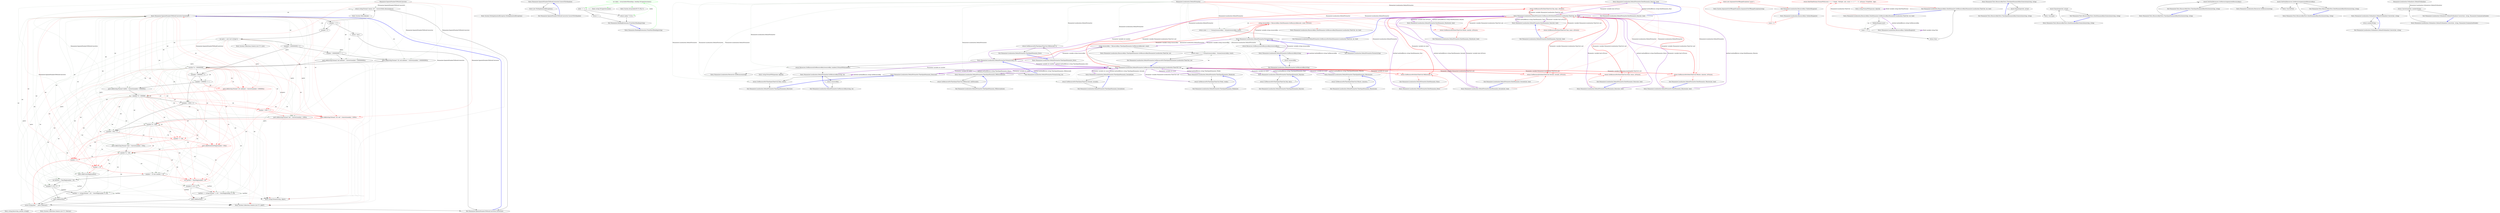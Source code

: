 digraph  {
n50 [label="Humanizer.SpanishNumberToWordsConverter", span=""];
n0 [label="Entry Humanizer.SpanishNumberToWordsConverter.Convert(int)", span="12-12", cluster="Humanizer.SpanishNumberToWordsConverter.Convert(int)"];
n1 [label="number == 0", span="14-14", cluster="Humanizer.SpanishNumberToWordsConverter.Convert(int)"];
n3 [label="number < 0", span="17-17", cluster="Humanizer.SpanishNumberToWordsConverter.Convert(int)"];
n4 [label="return string.Format(''menos {0}'', Convert(Math.Abs(number)));", span="18-18", cluster="Humanizer.SpanishNumberToWordsConverter.Convert(int)"];
n6 [label="(number / 1000000000) > 0", span="22-22", cluster="Humanizer.SpanishNumberToWordsConverter.Convert(int)"];
n7 [label="number / 1000000000 == 1", span="24-24", cluster="Humanizer.SpanishNumberToWordsConverter.Convert(int)"];
n8 [label="parts.Add(string.Format(''mil millones'', Convert(number / 1000000000)))", span="25-25", cluster="Humanizer.SpanishNumberToWordsConverter.Convert(int)"];
n9 [label="parts.Add(string.Format(''{0} mil millones'', Convert(number / 1000000000)))", span="27-27", cluster="Humanizer.SpanishNumberToWordsConverter.Convert(int)"];
n10 [label="number %= 1000000000", span="28-28", cluster="Humanizer.SpanishNumberToWordsConverter.Convert(int)"];
n11 [label="(number / 1000000) > 0", span="31-31", cluster="Humanizer.SpanishNumberToWordsConverter.Convert(int)"];
n12 [label="number / 1000000 == 1", span="33-33", cluster="Humanizer.SpanishNumberToWordsConverter.Convert(int)"];
n13 [label="parts.Add(string.Format(''millón'', Convert(number / 1000000)))", span="34-34", cluster="Humanizer.SpanishNumberToWordsConverter.Convert(int)"];
n14 [label="parts.Add(string.Format(''{0} millones'', Convert(number / 1000000)))", span="36-36", cluster="Humanizer.SpanishNumberToWordsConverter.Convert(int)", color=red, community=0];
n15 [label="number %= 1000000", span="37-37", cluster="Humanizer.SpanishNumberToWordsConverter.Convert(int)"];
n16 [label="(number / 1000) > 0", span="40-40", cluster="Humanizer.SpanishNumberToWordsConverter.Convert(int)"];
n17 [label="number / 1000 == 1", span="42-42", cluster="Humanizer.SpanishNumberToWordsConverter.Convert(int)", color=red, community=0];
n18 [label="parts.Add(string.Format(''mil'', Convert(number / 1000)))", span="43-43", cluster="Humanizer.SpanishNumberToWordsConverter.Convert(int)"];
n19 [label="parts.Add(string.Format(''{0} mil'', Convert(number / 1000)))", span="45-45", cluster="Humanizer.SpanishNumberToWordsConverter.Convert(int)", color=red, community=0];
n20 [label="number %= 1000", span="46-46", cluster="Humanizer.SpanishNumberToWordsConverter.Convert(int)"];
n21 [label="(number / 100) > 0", span="49-49", cluster="Humanizer.SpanishNumberToWordsConverter.Convert(int)"];
n22 [label="number == 100", span="51-51", cluster="Humanizer.SpanishNumberToWordsConverter.Convert(int)", color=red, community=0];
n23 [label="parts.Add(string.Format(''cien'', Convert(number / 100)))", span="52-52", cluster="Humanizer.SpanishNumberToWordsConverter.Convert(int)"];
n24 [label="parts.Add(HundredsMap[(number / 100)])", span="54-54", cluster="Humanizer.SpanishNumberToWordsConverter.Convert(int)", color=red, community=0];
n25 [label="number %= 100", span="56-56", cluster="Humanizer.SpanishNumberToWordsConverter.Convert(int)"];
n26 [label="number > 0", span="59-59", cluster="Humanizer.SpanishNumberToWordsConverter.Convert(int)", color=red, community=0];
n27 [label="number < 20", span="61-61", cluster="Humanizer.SpanishNumberToWordsConverter.Convert(int)", color=red, community=0];
n28 [label="parts.Add(UnitsMap[number])", span="62-62", cluster="Humanizer.SpanishNumberToWordsConverter.Convert(int)"];
n29 [label="number > 20 && number < 30", span="63-63", cluster="Humanizer.SpanishNumberToWordsConverter.Convert(int)"];
n30 [label="var lastPart = TensMap[number / 10]", span="64-64", cluster="Humanizer.SpanishNumberToWordsConverter.Convert(int)"];
n31 [label="(number % 10) > 0", span="65-65", cluster="Humanizer.SpanishNumberToWordsConverter.Convert(int)"];
n32 [label="lastPart += string.Format('' {0}'', UnitsMap[number % 10])", span="66-66", cluster="Humanizer.SpanishNumberToWordsConverter.Convert(int)"];
n34 [label="var lastPart = TensMap[number / 10]", span="72-72", cluster="Humanizer.SpanishNumberToWordsConverter.Convert(int)", color=red, community=0];
n35 [label="(number % 10) > 0", span="73-73", cluster="Humanizer.SpanishNumberToWordsConverter.Convert(int)"];
n36 [label="lastPart += string.Format('' y {0}'', UnitsMap[number % 10])", span="74-74", cluster="Humanizer.SpanishNumberToWordsConverter.Convert(int)"];
n2 [label="return ''cero'';", span="15-15", cluster="Humanizer.SpanishNumberToWordsConverter.Convert(int)"];
n5 [label="var parts = new List<string>()", span="20-20", cluster="Humanizer.SpanishNumberToWordsConverter.Convert(int)"];
n42 [label="Entry System.Collections.Generic.List<T>.List()", span="0-0", cluster="System.Collections.Generic.List<T>.List()"];
n33 [label="parts.Add(lastPart)", span="68-68", cluster="Humanizer.SpanishNumberToWordsConverter.Convert(int)"];
n37 [label="parts.Add(lastPart)", span="76-76", cluster="Humanizer.SpanishNumberToWordsConverter.Convert(int)"];
n38 [label="return string.Join('' '', parts.ToArray());", span="80-80", cluster="Humanizer.SpanishNumberToWordsConverter.Convert(int)"];
n41 [label="Entry string.Format(string, object)", span="0-0", cluster="string.Format(string, object)"];
n43 [label="Entry System.Collections.Generic.List<T>.Add(T)", span="0-0", cluster="System.Collections.Generic.List<T>.Add(T)"];
n39 [label="Exit Humanizer.SpanishNumberToWordsConverter.Convert(int)", span="12-12", cluster="Humanizer.SpanishNumberToWordsConverter.Convert(int)"];
n40 [label="Entry System.Math.Abs(int)", span="0-0", cluster="System.Math.Abs(int)"];
n44 [label="Entry System.Collections.Generic.List<T>.ToArray()", span="0-0", cluster="System.Collections.Generic.List<T>.ToArray()"];
n45 [label="Entry string.Join(string, params string[])", span="0-0", cluster="string.Join(string, params string[])"];
n46 [label="Entry Humanizer.SpanishNumberToWordsConverter.ConvertToOrdinal(int)", span="83-83", cluster="Humanizer.SpanishNumberToWordsConverter.ConvertToOrdinal(int)"];
n47 [label="throw new NotImplementedException();", span="85-85", cluster="Humanizer.SpanishNumberToWordsConverter.ConvertToOrdinal(int)"];
n48 [label="Exit Humanizer.SpanishNumberToWordsConverter.ConvertToOrdinal(int)", span="83-83", cluster="Humanizer.SpanishNumberToWordsConverter.ConvertToOrdinal(int)"];
n49 [label="Entry System.NotImplementedException.NotImplementedException()", span="0-0", cluster="System.NotImplementedException.NotImplementedException()"];
d14 [label="var index = Array.IndexOf(headings, heading.ToUpperInvariant())", span="52-52", cluster="Humanizer.HeadingExtensions.FromShortHeading(string)", color=green, community=0];
d13 [label="Entry Humanizer.HeadingExtensions.FromShortHeading(string)", span="51-51", cluster="Humanizer.HeadingExtensions.FromShortHeading(string)"];
d15 [label="index == -1", span="54-54", cluster="Humanizer.HeadingExtensions.FromShortHeading(string)"];
d19 [label="Entry string.ToUpperInvariant()", span="0-0", cluster="string.ToUpperInvariant()"];
d20 [label="Entry System.Array.IndexOf<T>(T[], T)", span="0-0", cluster="System.Array.IndexOf<T>(T[], T)"];
d17 [label="return (index * 22.5);", span="56-56", cluster="Humanizer.HeadingExtensions.FromShortHeading(string)"];
d18 [label="Exit Humanizer.HeadingExtensions.FromShortHeading(string)", span="51-51", cluster="Humanizer.HeadingExtensions.FromShortHeading(string)"];
d16 [label="return -1;", span="54-54", cluster="Humanizer.HeadingExtensions.FromShortHeading(string)"];
m1_13 [label="Entry Humanizer.Localisation.DefaultFormatter.DateHumanize_Days(int, bool)", span="55-55", cluster="Humanizer.Localisation.DefaultFormatter.DateHumanize_Days(int, bool)", file="DefaultFormatter.cs"];
m1_14 [label="return GetResourceForDate(TimeUnit.Day, days, isFuture);", span="57-57", cluster="Humanizer.Localisation.DefaultFormatter.DateHumanize_Days(int, bool)", color=red, community=0, file="DefaultFormatter.cs"];
m1_15 [label="Exit Humanizer.Localisation.DefaultFormatter.DateHumanize_Days(int, bool)", span="55-55", cluster="Humanizer.Localisation.DefaultFormatter.DateHumanize_Days(int, bool)", file="DefaultFormatter.cs"];
m1_48 [label="Entry Humanizer.Localisation.DefaultFormatter.Format(string)", span="163-163", cluster="Humanizer.Localisation.DefaultFormatter.Format(string)", file="DefaultFormatter.cs"];
m1_54 [label="return Resources.GetResource(GetResourceKey(resourceKey));", span="165-165", cluster="Humanizer.Localisation.DefaultFormatter.Format(string)", file="DefaultFormatter.cs"];
m1_55 [label="Exit Humanizer.Localisation.DefaultFormatter.Format(string)", span="163-163", cluster="Humanizer.Localisation.DefaultFormatter.Format(string)", file="DefaultFormatter.cs"];
m1_3 [label="Entry Humanizer.Localisation.DefaultFormatter.GetResourceForDate(Humanizer.Localisation.TimeUnit, int, bool)", span="151-151", cluster="Humanizer.Localisation.DefaultFormatter.GetResourceForDate(Humanizer.Localisation.TimeUnit, int, bool)", file="DefaultFormatter.cs"];
m1_44 [label="string resourceKey = ResourceKeys.DateHumanize.GetResourceKey(unit, count, isFuture)", span="153-153", cluster="Humanizer.Localisation.DefaultFormatter.GetResourceForDate(Humanizer.Localisation.TimeUnit, int, bool)", color=red, community=0, file="DefaultFormatter.cs"];
m1_45 [label="return count == 1 ? Format(resourceKey) : Format(resourceKey, count);", span="154-154", cluster="Humanizer.Localisation.DefaultFormatter.GetResourceForDate(Humanizer.Localisation.TimeUnit, int, bool)", file="DefaultFormatter.cs"];
m1_46 [label="Exit Humanizer.Localisation.DefaultFormatter.GetResourceForDate(Humanizer.Localisation.TimeUnit, int, bool)", span="151-151", cluster="Humanizer.Localisation.DefaultFormatter.GetResourceForDate(Humanizer.Localisation.TimeUnit, int, bool)", file="DefaultFormatter.cs"];
m1_19 [label="Entry Humanizer.Localisation.DefaultFormatter.DateHumanize_Years(int, bool)", span="77-77", cluster="Humanizer.Localisation.DefaultFormatter.DateHumanize_Years(int, bool)", file="DefaultFormatter.cs"];
m1_20 [label="return GetResourceForDate(TimeUnit.Year, years, isFuture);", span="79-79", cluster="Humanizer.Localisation.DefaultFormatter.DateHumanize_Years(int, bool)", color=red, community=0, file="DefaultFormatter.cs"];
m1_21 [label="Exit Humanizer.Localisation.DefaultFormatter.DateHumanize_Years(int, bool)", span="77-77", cluster="Humanizer.Localisation.DefaultFormatter.DateHumanize_Years(int, bool)", file="DefaultFormatter.cs"];
m1_60 [label="Entry Humanizer.Localisation.DefaultFormatter.GetResourceKey(string, int)", span="173-173", cluster="Humanizer.Localisation.DefaultFormatter.GetResourceKey(string, int)", file="DefaultFormatter.cs"];
m1_62 [label="return resourceKey;", span="175-175", cluster="Humanizer.Localisation.DefaultFormatter.GetResourceKey(string, int)", file="DefaultFormatter.cs"];
m1_63 [label="Exit Humanizer.Localisation.DefaultFormatter.GetResourceKey(string, int)", span="173-173", cluster="Humanizer.Localisation.DefaultFormatter.GetResourceKey(string, int)", file="DefaultFormatter.cs"];
m1_10 [label="Entry Humanizer.Localisation.DefaultFormatter.DateHumanize_Hours(int, bool)", span="44-44", cluster="Humanizer.Localisation.DefaultFormatter.DateHumanize_Hours(int, bool)", file="DefaultFormatter.cs"];
m1_11 [label="return GetResourceForDate(TimeUnit.Hour, hours, isFuture);", span="46-46", cluster="Humanizer.Localisation.DefaultFormatter.DateHumanize_Hours(int, bool)", color=red, community=0, file="DefaultFormatter.cs"];
m1_12 [label="Exit Humanizer.Localisation.DefaultFormatter.DateHumanize_Hours(int, bool)", span="44-44", cluster="Humanizer.Localisation.DefaultFormatter.DateHumanize_Hours(int, bool)", file="DefaultFormatter.cs"];
m1_35 [label="Entry Humanizer.Localisation.DefaultFormatter.TimeSpanHumanize_Hours(int)", span="126-126", cluster="Humanizer.Localisation.DefaultFormatter.TimeSpanHumanize_Hours(int)", file="DefaultFormatter.cs"];
m1_36 [label="return GetResourceForTimeSpan(TimeUnit.Hour, hours);", span="128-128", cluster="Humanizer.Localisation.DefaultFormatter.TimeSpanHumanize_Hours(int)", file="DefaultFormatter.cs"];
m1_37 [label="Exit Humanizer.Localisation.DefaultFormatter.TimeSpanHumanize_Hours(int)", span="126-126", cluster="Humanizer.Localisation.DefaultFormatter.TimeSpanHumanize_Hours(int)", file="DefaultFormatter.cs"];
m1_7 [label="Entry Humanizer.Localisation.DefaultFormatter.DateHumanize_Minutes(int, bool)", span="33-33", cluster="Humanizer.Localisation.DefaultFormatter.DateHumanize_Minutes(int, bool)", file="DefaultFormatter.cs"];
m1_8 [label="return GetResourceForDate(TimeUnit.Minute, minutes, isFuture);", span="35-35", cluster="Humanizer.Localisation.DefaultFormatter.DateHumanize_Minutes(int, bool)", color=red, community=0, file="DefaultFormatter.cs"];
m1_9 [label="Exit Humanizer.Localisation.DefaultFormatter.DateHumanize_Minutes(int, bool)", span="33-33", cluster="Humanizer.Localisation.DefaultFormatter.DateHumanize_Minutes(int, bool)", file="DefaultFormatter.cs"];
m1_47 [label="Entry Humanizer.Localisation.ResourceKeys.DateHumanize.GetResourceKey(Humanizer.Localisation.TimeUnit, int, bool)", span="27-27", cluster="Humanizer.Localisation.ResourceKeys.DateHumanize.GetResourceKey(Humanizer.Localisation.TimeUnit, int, bool)", file="DefaultFormatter.cs"];
m1_0 [label="Entry Humanizer.Localisation.DefaultFormatter.DateHumanize_Now()", span="11-11", cluster="Humanizer.Localisation.DefaultFormatter.DateHumanize_Now()", file="DefaultFormatter.cs"];
m1_1 [label="return GetResourceForDate(TimeUnit.Millisecond, 0);", span="13-13", cluster="Humanizer.Localisation.DefaultFormatter.DateHumanize_Now()", color=red, community=0, file="DefaultFormatter.cs"];
m1_2 [label="Exit Humanizer.Localisation.DefaultFormatter.DateHumanize_Now()", span="11-11", cluster="Humanizer.Localisation.DefaultFormatter.DateHumanize_Now()", file="DefaultFormatter.cs"];
m1_16 [label="Entry Humanizer.Localisation.DefaultFormatter.DateHumanize_Months(int, bool)", span="66-66", cluster="Humanizer.Localisation.DefaultFormatter.DateHumanize_Months(int, bool)", file="DefaultFormatter.cs"];
m1_17 [label="return GetResourceForDate(TimeUnit.Month, months, isFuture);", span="68-68", cluster="Humanizer.Localisation.DefaultFormatter.DateHumanize_Months(int, bool)", color=red, community=0, file="DefaultFormatter.cs"];
m1_18 [label="Exit Humanizer.Localisation.DefaultFormatter.DateHumanize_Months(int, bool)", span="66-66", cluster="Humanizer.Localisation.DefaultFormatter.DateHumanize_Months(int, bool)", file="DefaultFormatter.cs"];
m1_38 [label="Entry Humanizer.Localisation.DefaultFormatter.TimeSpanHumanize_Days(int)", span="136-136", cluster="Humanizer.Localisation.DefaultFormatter.TimeSpanHumanize_Days(int)", file="DefaultFormatter.cs"];
m1_39 [label="return GetResourceForTimeSpan(TimeUnit.Day, days);", span="138-138", cluster="Humanizer.Localisation.DefaultFormatter.TimeSpanHumanize_Days(int)", file="DefaultFormatter.cs"];
m1_40 [label="Exit Humanizer.Localisation.DefaultFormatter.TimeSpanHumanize_Days(int)", span="136-136", cluster="Humanizer.Localisation.DefaultFormatter.TimeSpanHumanize_Days(int)", file="DefaultFormatter.cs"];
m1_41 [label="Entry Humanizer.Localisation.DefaultFormatter.TimeSpanHumanize_Weeks(int)", span="146-146", cluster="Humanizer.Localisation.DefaultFormatter.TimeSpanHumanize_Weeks(int)", file="DefaultFormatter.cs"];
m1_42 [label="return GetResourceForTimeSpan(TimeUnit.Week, weeks);", span="148-148", cluster="Humanizer.Localisation.DefaultFormatter.TimeSpanHumanize_Weeks(int)", file="DefaultFormatter.cs"];
m1_43 [label="Exit Humanizer.Localisation.DefaultFormatter.TimeSpanHumanize_Weeks(int)", span="146-146", cluster="Humanizer.Localisation.DefaultFormatter.TimeSpanHumanize_Weeks(int)", file="DefaultFormatter.cs"];
m1_61 [label="Entry string.FormatWith(params object[])", span="15-15", cluster="string.FormatWith(params object[])", file="DefaultFormatter.cs"];
m1_26 [label="Entry Humanizer.Localisation.DefaultFormatter.TimeSpanHumanize_Milliseconds(int)", span="96-96", cluster="Humanizer.Localisation.DefaultFormatter.TimeSpanHumanize_Milliseconds(int)", file="DefaultFormatter.cs"];
m1_27 [label="return GetResourceForTimeSpan(TimeUnit.Millisecond, milliSeconds);", span="98-98", cluster="Humanizer.Localisation.DefaultFormatter.TimeSpanHumanize_Milliseconds(int)", file="DefaultFormatter.cs"];
m1_28 [label="Exit Humanizer.Localisation.DefaultFormatter.TimeSpanHumanize_Milliseconds(int)", span="96-96", cluster="Humanizer.Localisation.DefaultFormatter.TimeSpanHumanize_Milliseconds(int)", file="DefaultFormatter.cs"];
m1_22 [label="Entry Humanizer.Localisation.DefaultFormatter.TimeSpanHumanize_Zero()", span="86-86", cluster="Humanizer.Localisation.DefaultFormatter.TimeSpanHumanize_Zero()", file="DefaultFormatter.cs"];
m1_23 [label="return GetResourceForTimeSpan(TimeUnit.Millisecond, 0);", span="88-88", cluster="Humanizer.Localisation.DefaultFormatter.TimeSpanHumanize_Zero()", file="DefaultFormatter.cs"];
m1_24 [label="Exit Humanizer.Localisation.DefaultFormatter.TimeSpanHumanize_Zero()", span="86-86", cluster="Humanizer.Localisation.DefaultFormatter.TimeSpanHumanize_Zero()", file="DefaultFormatter.cs"];
m1_56 [label="Entry Humanizer.Localisation.DefaultFormatter.GetResourceKey(string)", span="178-178", cluster="Humanizer.Localisation.DefaultFormatter.GetResourceKey(string)", file="DefaultFormatter.cs"];
m1_64 [label="return resourceKey;", span="180-180", cluster="Humanizer.Localisation.DefaultFormatter.GetResourceKey(string)", file="DefaultFormatter.cs"];
m1_65 [label="Exit Humanizer.Localisation.DefaultFormatter.GetResourceKey(string)", span="178-178", cluster="Humanizer.Localisation.DefaultFormatter.GetResourceKey(string)", file="DefaultFormatter.cs"];
m1_29 [label="Entry Humanizer.Localisation.DefaultFormatter.TimeSpanHumanize_Seconds(int)", span="106-106", cluster="Humanizer.Localisation.DefaultFormatter.TimeSpanHumanize_Seconds(int)", file="DefaultFormatter.cs"];
m1_30 [label="return GetResourceForTimeSpan(TimeUnit.Second, seconds);", span="108-108", cluster="Humanizer.Localisation.DefaultFormatter.TimeSpanHumanize_Seconds(int)", file="DefaultFormatter.cs"];
m1_31 [label="Exit Humanizer.Localisation.DefaultFormatter.TimeSpanHumanize_Seconds(int)", span="106-106", cluster="Humanizer.Localisation.DefaultFormatter.TimeSpanHumanize_Seconds(int)", file="DefaultFormatter.cs"];
m1_4 [label="Entry Humanizer.Localisation.DefaultFormatter.DateHumanize_Seconds(int, bool)", span="22-22", cluster="Humanizer.Localisation.DefaultFormatter.DateHumanize_Seconds(int, bool)", file="DefaultFormatter.cs"];
m1_5 [label="return GetResourceForDate(TimeUnit.Second, seconds, isFuture);", span="24-24", cluster="Humanizer.Localisation.DefaultFormatter.DateHumanize_Seconds(int, bool)", color=red, community=0, file="DefaultFormatter.cs"];
m1_6 [label="Exit Humanizer.Localisation.DefaultFormatter.DateHumanize_Seconds(int, bool)", span="22-22", cluster="Humanizer.Localisation.DefaultFormatter.DateHumanize_Seconds(int, bool)", file="DefaultFormatter.cs"];
m1_49 [label="Entry Humanizer.Localisation.DefaultFormatter.Format(string, int)", span="168-168", cluster="Humanizer.Localisation.DefaultFormatter.Format(string, int)", file="DefaultFormatter.cs"];
m1_58 [label="return Resources.GetResource(GetResourceKey(resourceKey, number)).FormatWith(number);", span="170-170", cluster="Humanizer.Localisation.DefaultFormatter.Format(string, int)", file="DefaultFormatter.cs"];
m1_59 [label="Exit Humanizer.Localisation.DefaultFormatter.Format(string, int)", span="168-168", cluster="Humanizer.Localisation.DefaultFormatter.Format(string, int)", file="DefaultFormatter.cs"];
m1_57 [label="Entry Humanizer.Localisation.Resources.GetResource(string)", span="16-16", cluster="Humanizer.Localisation.Resources.GetResource(string)", file="DefaultFormatter.cs"];
m1_25 [label="Entry Humanizer.Localisation.DefaultFormatter.GetResourceForTimeSpan(Humanizer.Localisation.TimeUnit, int)", span="157-157", cluster="Humanizer.Localisation.DefaultFormatter.GetResourceForTimeSpan(Humanizer.Localisation.TimeUnit, int)", file="DefaultFormatter.cs"];
m1_50 [label="string resourceKey = ResourceKeys.TimeSpanHumanize.GetResourceKey(unit, count)", span="159-159", cluster="Humanizer.Localisation.DefaultFormatter.GetResourceForTimeSpan(Humanizer.Localisation.TimeUnit, int)", file="DefaultFormatter.cs"];
m1_51 [label="return count == 1 ? Format(resourceKey) : Format(resourceKey, count);", span="160-160", cluster="Humanizer.Localisation.DefaultFormatter.GetResourceForTimeSpan(Humanizer.Localisation.TimeUnit, int)", file="DefaultFormatter.cs"];
m1_52 [label="Exit Humanizer.Localisation.DefaultFormatter.GetResourceForTimeSpan(Humanizer.Localisation.TimeUnit, int)", span="157-157", cluster="Humanizer.Localisation.DefaultFormatter.GetResourceForTimeSpan(Humanizer.Localisation.TimeUnit, int)", file="DefaultFormatter.cs"];
m1_53 [label="Entry Humanizer.Localisation.ResourceKeys.TimeSpanHumanize.GetResourceKey(Humanizer.Localisation.TimeUnit, int)", span="19-19", cluster="Humanizer.Localisation.ResourceKeys.TimeSpanHumanize.GetResourceKey(Humanizer.Localisation.TimeUnit, int)", file="DefaultFormatter.cs"];
m1_32 [label="Entry Humanizer.Localisation.DefaultFormatter.TimeSpanHumanize_Minutes(int)", span="116-116", cluster="Humanizer.Localisation.DefaultFormatter.TimeSpanHumanize_Minutes(int)", file="DefaultFormatter.cs"];
m1_33 [label="return GetResourceForTimeSpan(TimeUnit.Minute, minutes);", span="118-118", cluster="Humanizer.Localisation.DefaultFormatter.TimeSpanHumanize_Minutes(int)", file="DefaultFormatter.cs"];
m1_34 [label="Exit Humanizer.Localisation.DefaultFormatter.TimeSpanHumanize_Minutes(int)", span="116-116", cluster="Humanizer.Localisation.DefaultFormatter.TimeSpanHumanize_Minutes(int)", file="DefaultFormatter.cs"];
m1_66 [label="Humanizer.Localisation.DefaultFormatter", span="", file="DefaultFormatter.cs"];
m2_4 [label="Entry System.ArgumentOutOfRangeException.ArgumentOutOfRangeException(string)", span="0-0", cluster="System.ArgumentOutOfRangeException.ArgumentOutOfRangeException(string)", file="IFormatter.cs"];
m2_0 [label="Entry Humanizer.Localisation.ResourceKeys.ValidateRange(int)", span="9-9", cluster="Humanizer.Localisation.ResourceKeys.ValidateRange(int)", file="IFormatter.cs"];
m2_1 [label="count < 0", span="11-11", cluster="Humanizer.Localisation.ResourceKeys.ValidateRange(int)", color=red, community=0, file="IFormatter.cs"];
m2_2 [label="throw new ArgumentOutOfRangeException(''count'');", span="12-12", cluster="Humanizer.Localisation.ResourceKeys.ValidateRange(int)", color=red, community=0, file="IFormatter.cs"];
m2_3 [label="Exit Humanizer.Localisation.ResourceKeys.ValidateRange(int)", span="9-9", cluster="Humanizer.Localisation.ResourceKeys.ValidateRange(int)", file="IFormatter.cs"];
m3_7 [label="Entry string.FormatWith(params object[])", span="15-15", cluster="string.FormatWith(params object[])", file="ResourceKeys.DateHumanize.cs"];
m3_6 [label="Entry Humanizer.Localisation.ResourceKeys.ValidateRange(int)", span="9-9", cluster="Humanizer.Localisation.ResourceKeys.ValidateRange(int)", file="ResourceKeys.DateHumanize.cs"];
m3_0 [label="Entry Humanizer.Localisation.ResourceKeys.DateHumanize.GetResourceKey(Humanizer.Localisation.TimeUnit, int, bool)", span="27-27", cluster="Humanizer.Localisation.ResourceKeys.DateHumanize.GetResourceKey(Humanizer.Localisation.TimeUnit, int, bool)", file="ResourceKeys.DateHumanize.cs"];
m3_1 [label="ValidateRange(count)", span="29-29", cluster="Humanizer.Localisation.ResourceKeys.DateHumanize.GetResourceKey(Humanizer.Localisation.TimeUnit, int, bool)", file="ResourceKeys.DateHumanize.cs"];
m3_2 [label="count == 0", span="31-31", cluster="Humanizer.Localisation.ResourceKeys.DateHumanize.GetResourceKey(Humanizer.Localisation.TimeUnit, int, bool)", file="ResourceKeys.DateHumanize.cs"];
m3_4 [label="return DateTimeFormat.FormatWith(count == 1 ? Single : Multiple, unit, count == 1 ? '''' : ''s'', isFuture ? FromNow : Ago);", span="34-34", cluster="Humanizer.Localisation.ResourceKeys.DateHumanize.GetResourceKey(Humanizer.Localisation.TimeUnit, int, bool)", color=red, community=0, file="ResourceKeys.DateHumanize.cs"];
m3_3 [label="return Now;", span="32-32", cluster="Humanizer.Localisation.ResourceKeys.DateHumanize.GetResourceKey(Humanizer.Localisation.TimeUnit, int, bool)", file="ResourceKeys.DateHumanize.cs"];
m3_5 [label="Exit Humanizer.Localisation.ResourceKeys.DateHumanize.GetResourceKey(Humanizer.Localisation.TimeUnit, int, bool)", span="27-27", cluster="Humanizer.Localisation.ResourceKeys.DateHumanize.GetResourceKey(Humanizer.Localisation.TimeUnit, int, bool)", file="ResourceKeys.DateHumanize.cs"];
m4_4 [label="Entry Humanizer.Tests.ResourceKeyTests.TimeSpanHumanizeKeysGeneration(string, string)", span="18-18", cluster="Humanizer.Tests.ResourceKeyTests.TimeSpanHumanizeKeysGeneration(string, string)", file="ResourceKeyTests.cs"];
m4_5 [label="Assert.Equal(expected, actual)", span="20-20", cluster="Humanizer.Tests.ResourceKeyTests.TimeSpanHumanizeKeysGeneration(string, string)", file="ResourceKeyTests.cs"];
m4_6 [label="Exit Humanizer.Tests.ResourceKeyTests.TimeSpanHumanizeKeysGeneration(string, string)", span="18-18", cluster="Humanizer.Tests.ResourceKeyTests.TimeSpanHumanizeKeysGeneration(string, string)", file="ResourceKeyTests.cs"];
m4_11 [label="Entry Unk.NotNull", span="", cluster="Unk.NotNull", file="ResourceKeyTests.cs"];
m4_12 [label="Entry Humanizer.Tests.ResourceKeyTests.TimeSpanHumanizeKeysExistence(string, string)", span="32-32", cluster="Humanizer.Tests.ResourceKeyTests.TimeSpanHumanizeKeysExistence(string, string)", file="ResourceKeyTests.cs"];
m4_13 [label="Assert.NotNull(Resources.GetResource(generatedResourceKey))", span="34-34", cluster="Humanizer.Tests.ResourceKeyTests.TimeSpanHumanizeKeysExistence(string, string)", file="ResourceKeyTests.cs"];
m4_14 [label="Exit Humanizer.Tests.ResourceKeyTests.TimeSpanHumanizeKeysExistence(string, string)", span="32-32", cluster="Humanizer.Tests.ResourceKeyTests.TimeSpanHumanizeKeysExistence(string, string)", file="ResourceKeyTests.cs"];
m4_0 [label="Entry Humanizer.Tests.ResourceKeyTests.DateHumanizeKeysGeneration(string, string)", span="11-11", cluster="Humanizer.Tests.ResourceKeyTests.DateHumanizeKeysGeneration(string, string)", file="ResourceKeyTests.cs"];
m4_1 [label="Assert.Equal(expected, actual)", span="13-13", cluster="Humanizer.Tests.ResourceKeyTests.DateHumanizeKeysGeneration(string, string)", file="ResourceKeyTests.cs"];
m4_2 [label="Exit Humanizer.Tests.ResourceKeyTests.DateHumanizeKeysGeneration(string, string)", span="11-11", cluster="Humanizer.Tests.ResourceKeyTests.DateHumanizeKeysGeneration(string, string)", file="ResourceKeyTests.cs"];
m4_10 [label="Entry Humanizer.Localisation.Resources.GetResource(string)", span="16-16", cluster="Humanizer.Localisation.Resources.GetResource(string)", file="ResourceKeyTests.cs"];
m4_3 [label="Entry Unk.Equal", span="", cluster="Unk.Equal", file="ResourceKeyTests.cs"];
m4_7 [label="Entry Humanizer.Tests.ResourceKeyTests.DateHumanizeKeysExistence(string, string)", span="25-25", cluster="Humanizer.Tests.ResourceKeyTests.DateHumanizeKeysExistence(string, string)", file="ResourceKeyTests.cs"];
m4_8 [label="Assert.NotNull(Resources.GetResource(generatedResourceKey))", span="27-27", cluster="Humanizer.Tests.ResourceKeyTests.DateHumanizeKeysExistence(string, string)", file="ResourceKeyTests.cs"];
m4_9 [label="Exit Humanizer.Tests.ResourceKeyTests.DateHumanizeKeysExistence(string, string)", span="25-25", cluster="Humanizer.Tests.ResourceKeyTests.DateHumanizeKeysExistence(string, string)", file="ResourceKeyTests.cs"];
m5_3 [label="Entry Humanizer.Localisation.Ordinalizers.DefaultOrdinalizer.Convert(int, string)", span="9-9", cluster="Humanizer.Localisation.Ordinalizers.DefaultOrdinalizer.Convert(int, string)", file="TimeSpanHumanizeExtensions.cs"];
m5_4 [label="return numberString;", span="11-11", cluster="Humanizer.Localisation.Ordinalizers.DefaultOrdinalizer.Convert(int, string)", file="TimeSpanHumanizeExtensions.cs"];
m5_5 [label="Exit Humanizer.Localisation.Ordinalizers.DefaultOrdinalizer.Convert(int, string)", span="9-9", cluster="Humanizer.Localisation.Ordinalizers.DefaultOrdinalizer.Convert(int, string)", file="TimeSpanHumanizeExtensions.cs"];
m5_0 [label="Entry Humanizer.Localisation.Ordinalizers.DefaultOrdinalizer.Convert(int, string, Humanizer.GrammaticalGender)", span="4-4", cluster="Humanizer.Localisation.Ordinalizers.DefaultOrdinalizer.Convert(int, string, Humanizer.GrammaticalGender)", file="TimeSpanHumanizeExtensions.cs"];
m5_1 [label="return Convert(number, numberString);", span="6-6", cluster="Humanizer.Localisation.Ordinalizers.DefaultOrdinalizer.Convert(int, string, Humanizer.GrammaticalGender)", file="TimeSpanHumanizeExtensions.cs"];
m5_2 [label="Exit Humanizer.Localisation.Ordinalizers.DefaultOrdinalizer.Convert(int, string, Humanizer.GrammaticalGender)", span="4-4", cluster="Humanizer.Localisation.Ordinalizers.DefaultOrdinalizer.Convert(int, string, Humanizer.GrammaticalGender)", file="TimeSpanHumanizeExtensions.cs"];
m5_6 [label="Humanizer.Localisation.Ordinalizers.DefaultOrdinalizer", span="", file="TimeSpanHumanizeExtensions.cs"];
n50 -> n4  [key=1, style=dashed, color=darkseagreen4, label="Humanizer.SpanishNumberToWordsConverter"];
n50 -> n8  [key=1, style=dashed, color=darkseagreen4, label="Humanizer.SpanishNumberToWordsConverter"];
n50 -> n9  [key=1, style=dashed, color=darkseagreen4, label="Humanizer.SpanishNumberToWordsConverter"];
n50 -> n13  [key=1, style=dashed, color=darkseagreen4, label="Humanizer.SpanishNumberToWordsConverter"];
n50 -> n14  [key=1, style=dashed, color=red, label="Humanizer.SpanishNumberToWordsConverter"];
n50 -> n18  [key=1, style=dashed, color=darkseagreen4, label="Humanizer.SpanishNumberToWordsConverter"];
n50 -> n19  [key=1, style=dashed, color=red, label="Humanizer.SpanishNumberToWordsConverter"];
n50 -> n23  [key=1, style=dashed, color=darkseagreen4, label="Humanizer.SpanishNumberToWordsConverter"];
n0 -> n1  [key=0, style=solid];
n0 -> n3  [key=1, style=dashed, color=darkseagreen4, label=int];
n0 -> n4  [key=1, style=dashed, color=darkseagreen4, label=int];
n0 -> n6  [key=1, style=dashed, color=darkseagreen4, label=int];
n0 -> n7  [key=1, style=dashed, color=darkseagreen4, label=int];
n0 -> n8  [key=1, style=dashed, color=darkseagreen4, label=int];
n0 -> n9  [key=1, style=dashed, color=darkseagreen4, label=int];
n0 -> n10  [key=1, style=dashed, color=darkseagreen4, label=int];
n0 -> n11  [key=1, style=dashed, color=darkseagreen4, label=int];
n0 -> n12  [key=1, style=dashed, color=darkseagreen4, label=int];
n0 -> n13  [key=1, style=dashed, color=darkseagreen4, label=int];
n0 -> n14  [key=1, style=dashed, color=red, label=int];
n0 -> n15  [key=1, style=dashed, color=darkseagreen4, label=int];
n0 -> n16  [key=1, style=dashed, color=darkseagreen4, label=int];
n0 -> n17  [key=1, style=dashed, color=red, label=int];
n0 -> n18  [key=1, style=dashed, color=darkseagreen4, label=int];
n0 -> n19  [key=1, style=dashed, color=red, label=int];
n0 -> n20  [key=1, style=dashed, color=darkseagreen4, label=int];
n0 -> n21  [key=1, style=dashed, color=darkseagreen4, label=int];
n0 -> n22  [key=1, style=dashed, color=red, label=int];
n0 -> n23  [key=1, style=dashed, color=darkseagreen4, label=int];
n0 -> n24  [key=1, style=dashed, color=red, label=int];
n0 -> n25  [key=1, style=dashed, color=darkseagreen4, label=int];
n0 -> n26  [key=1, style=dashed, color=red, label=int];
n0 -> n27  [key=1, style=dashed, color=red, label=int];
n0 -> n28  [key=1, style=dashed, color=darkseagreen4, label=int];
n0 -> n29  [key=1, style=dashed, color=darkseagreen4, label=int];
n0 -> n30  [key=1, style=dashed, color=darkseagreen4, label=int];
n0 -> n31  [key=1, style=dashed, color=darkseagreen4, label=int];
n0 -> n32  [key=1, style=dashed, color=darkseagreen4, label=int];
n0 -> n34  [key=1, style=dashed, color=red, label=int];
n0 -> n35  [key=1, style=dashed, color=darkseagreen4, label=int];
n0 -> n36  [key=1, style=dashed, color=darkseagreen4, label=int];
n1 -> n2  [key=0, style=solid];
n1 -> n3  [key=0, style=solid];
n3 -> n4  [key=0, style=solid];
n3 -> n5  [key=0, style=solid];
n4 -> n39  [key=0, style=solid];
n4 -> n40  [key=2, style=dotted];
n4 -> n0  [key=2, style=dotted];
n4 -> n41  [key=2, style=dotted];
n6 -> n7  [key=0, style=solid];
n6 -> n11  [key=0, style=solid];
n7 -> n8  [key=0, style=solid];
n7 -> n9  [key=0, style=solid];
n8 -> n10  [key=0, style=solid];
n8 -> n0  [key=2, style=dotted];
n8 -> n41  [key=2, style=dotted];
n8 -> n43  [key=2, style=dotted];
n9 -> n10  [key=0, style=solid];
n9 -> n0  [key=2, style=dotted];
n9 -> n41  [key=2, style=dotted];
n9 -> n43  [key=2, style=dotted];
n10 -> n11  [key=0, style=solid];
n10 -> n10  [key=1, style=dashed, color=darkseagreen4, label=int];
n10 -> n12  [key=1, style=dashed, color=darkseagreen4, label=int];
n10 -> n13  [key=1, style=dashed, color=darkseagreen4, label=int];
n10 -> n14  [key=1, style=dashed, color=red, label=int];
n10 -> n15  [key=1, style=dashed, color=darkseagreen4, label=int];
n10 -> n16  [key=1, style=dashed, color=darkseagreen4, label=int];
n10 -> n17  [key=1, style=dashed, color=red, label=int];
n10 -> n18  [key=1, style=dashed, color=darkseagreen4, label=int];
n10 -> n19  [key=1, style=dashed, color=red, label=int];
n10 -> n20  [key=1, style=dashed, color=darkseagreen4, label=int];
n10 -> n21  [key=1, style=dashed, color=darkseagreen4, label=int];
n10 -> n22  [key=1, style=dashed, color=red, label=int];
n10 -> n23  [key=1, style=dashed, color=darkseagreen4, label=int];
n10 -> n24  [key=1, style=dashed, color=red, label=int];
n10 -> n25  [key=1, style=dashed, color=darkseagreen4, label=int];
n10 -> n26  [key=1, style=dashed, color=red, label=int];
n10 -> n27  [key=1, style=dashed, color=red, label=int];
n10 -> n28  [key=1, style=dashed, color=darkseagreen4, label=int];
n10 -> n29  [key=1, style=dashed, color=darkseagreen4, label=int];
n10 -> n30  [key=1, style=dashed, color=darkseagreen4, label=int];
n10 -> n31  [key=1, style=dashed, color=darkseagreen4, label=int];
n10 -> n32  [key=1, style=dashed, color=darkseagreen4, label=int];
n10 -> n34  [key=1, style=dashed, color=red, label=int];
n10 -> n35  [key=1, style=dashed, color=darkseagreen4, label=int];
n10 -> n36  [key=1, style=dashed, color=darkseagreen4, label=int];
n11 -> n12  [key=0, style=solid];
n11 -> n16  [key=0, style=solid];
n12 -> n13  [key=0, style=solid];
n12 -> n14  [key=0, style=solid, color=red];
n13 -> n15  [key=0, style=solid];
n13 -> n0  [key=2, style=dotted];
n13 -> n41  [key=2, style=dotted];
n13 -> n43  [key=2, style=dotted];
n14 -> n15  [key=0, style=solid, color=red];
n14 -> n0  [key=2, style=dotted, color=red];
n14 -> n41  [key=2, style=dotted, color=red];
n14 -> n43  [key=2, style=dotted, color=red];
n15 -> n16  [key=0, style=solid];
n15 -> n15  [key=1, style=dashed, color=darkseagreen4, label=int];
n15 -> n17  [key=1, style=dashed, color=red, label=int];
n15 -> n18  [key=1, style=dashed, color=darkseagreen4, label=int];
n15 -> n19  [key=1, style=dashed, color=red, label=int];
n15 -> n20  [key=1, style=dashed, color=darkseagreen4, label=int];
n15 -> n21  [key=1, style=dashed, color=darkseagreen4, label=int];
n15 -> n22  [key=1, style=dashed, color=red, label=int];
n15 -> n23  [key=1, style=dashed, color=darkseagreen4, label=int];
n15 -> n24  [key=1, style=dashed, color=red, label=int];
n15 -> n25  [key=1, style=dashed, color=darkseagreen4, label=int];
n15 -> n26  [key=1, style=dashed, color=red, label=int];
n15 -> n27  [key=1, style=dashed, color=red, label=int];
n15 -> n28  [key=1, style=dashed, color=darkseagreen4, label=int];
n15 -> n29  [key=1, style=dashed, color=darkseagreen4, label=int];
n15 -> n30  [key=1, style=dashed, color=darkseagreen4, label=int];
n15 -> n31  [key=1, style=dashed, color=darkseagreen4, label=int];
n15 -> n32  [key=1, style=dashed, color=darkseagreen4, label=int];
n15 -> n34  [key=1, style=dashed, color=red, label=int];
n15 -> n35  [key=1, style=dashed, color=darkseagreen4, label=int];
n15 -> n36  [key=1, style=dashed, color=darkseagreen4, label=int];
n16 -> n17  [key=0, style=solid, color=red];
n16 -> n21  [key=0, style=solid];
n17 -> n18  [key=0, style=solid, color=red];
n17 -> n19  [key=0, style=solid, color=red];
n18 -> n20  [key=0, style=solid];
n18 -> n0  [key=2, style=dotted];
n18 -> n41  [key=2, style=dotted];
n18 -> n43  [key=2, style=dotted];
n19 -> n20  [key=0, style=solid, color=red];
n19 -> n0  [key=2, style=dotted, color=red];
n19 -> n41  [key=2, style=dotted, color=red];
n19 -> n43  [key=2, style=dotted, color=red];
n20 -> n21  [key=0, style=solid];
n20 -> n20  [key=1, style=dashed, color=darkseagreen4, label=int];
n20 -> n22  [key=1, style=dashed, color=red, label=int];
n20 -> n23  [key=1, style=dashed, color=darkseagreen4, label=int];
n20 -> n24  [key=1, style=dashed, color=red, label=int];
n20 -> n25  [key=1, style=dashed, color=darkseagreen4, label=int];
n20 -> n26  [key=1, style=dashed, color=red, label=int];
n20 -> n27  [key=1, style=dashed, color=red, label=int];
n20 -> n28  [key=1, style=dashed, color=darkseagreen4, label=int];
n20 -> n29  [key=1, style=dashed, color=darkseagreen4, label=int];
n20 -> n30  [key=1, style=dashed, color=darkseagreen4, label=int];
n20 -> n31  [key=1, style=dashed, color=darkseagreen4, label=int];
n20 -> n32  [key=1, style=dashed, color=darkseagreen4, label=int];
n20 -> n34  [key=1, style=dashed, color=red, label=int];
n20 -> n35  [key=1, style=dashed, color=darkseagreen4, label=int];
n20 -> n36  [key=1, style=dashed, color=darkseagreen4, label=int];
n21 -> n22  [key=0, style=solid, color=red];
n21 -> n26  [key=0, style=solid, color=red];
n22 -> n23  [key=0, style=solid, color=red];
n22 -> n24  [key=0, style=solid, color=red];
n23 -> n25  [key=0, style=solid];
n23 -> n0  [key=2, style=dotted];
n23 -> n41  [key=2, style=dotted];
n23 -> n43  [key=2, style=dotted];
n24 -> n25  [key=0, style=solid, color=red];
n24 -> n43  [key=2, style=dotted, color=red];
n25 -> n26  [key=0, style=solid, color=red];
n25 -> n25  [key=1, style=dashed, color=darkseagreen4, label=int];
n25 -> n27  [key=1, style=dashed, color=red, label=int];
n25 -> n28  [key=1, style=dashed, color=darkseagreen4, label=int];
n25 -> n29  [key=1, style=dashed, color=darkseagreen4, label=int];
n25 -> n30  [key=1, style=dashed, color=darkseagreen4, label=int];
n25 -> n31  [key=1, style=dashed, color=darkseagreen4, label=int];
n25 -> n32  [key=1, style=dashed, color=darkseagreen4, label=int];
n25 -> n34  [key=1, style=dashed, color=red, label=int];
n25 -> n35  [key=1, style=dashed, color=darkseagreen4, label=int];
n25 -> n36  [key=1, style=dashed, color=darkseagreen4, label=int];
n26 -> n27  [key=0, style=solid, color=red];
n26 -> n38  [key=0, style=solid, color=red];
n27 -> n28  [key=0, style=solid, color=red];
n27 -> n29  [key=0, style=solid, color=red];
n28 -> n38  [key=0, style=solid];
n28 -> n43  [key=2, style=dotted];
n29 -> n30  [key=0, style=solid];
n29 -> n34  [key=0, style=solid, color=red];
n30 -> n31  [key=0, style=solid];
n30 -> n32  [key=1, style=dashed, color=darkseagreen4, label=lastPart];
n30 -> n33  [key=1, style=dashed, color=darkseagreen4, label=lastPart];
n31 -> n32  [key=0, style=solid];
n31 -> n33  [key=0, style=solid];
n32 -> n33  [key=0, style=solid];
n32 -> n41  [key=2, style=dotted];
n32 -> n32  [key=1, style=dashed, color=darkseagreen4, label=lastPart];
n34 -> n35  [key=0, style=solid, color=red];
n34 -> n36  [key=1, style=dashed, color=red, label=lastPart];
n34 -> n37  [key=1, style=dashed, color=red, label=lastPart];
n35 -> n36  [key=0, style=solid];
n35 -> n37  [key=0, style=solid];
n36 -> n37  [key=0, style=solid];
n36 -> n41  [key=2, style=dotted];
n36 -> n36  [key=1, style=dashed, color=darkseagreen4, label=lastPart];
n2 -> n39  [key=0, style=solid];
n5 -> n6  [key=0, style=solid];
n5 -> n42  [key=2, style=dotted];
n5 -> n8  [key=1, style=dashed, color=darkseagreen4, label=parts];
n5 -> n9  [key=1, style=dashed, color=darkseagreen4, label=parts];
n5 -> n13  [key=1, style=dashed, color=darkseagreen4, label=parts];
n5 -> n14  [key=1, style=dashed, color=red, label=parts];
n5 -> n18  [key=1, style=dashed, color=darkseagreen4, label=parts];
n5 -> n19  [key=1, style=dashed, color=red, label=parts];
n5 -> n23  [key=1, style=dashed, color=darkseagreen4, label=parts];
n5 -> n24  [key=1, style=dashed, color=red, label=parts];
n5 -> n28  [key=1, style=dashed, color=darkseagreen4, label=parts];
n5 -> n33  [key=1, style=dashed, color=darkseagreen4, label=parts];
n5 -> n37  [key=1, style=dashed, color=darkseagreen4, label=parts];
n5 -> n38  [key=1, style=dashed, color=darkseagreen4, label=parts];
n33 -> n38  [key=0, style=solid];
n33 -> n43  [key=2, style=dotted];
n37 -> n38  [key=0, style=solid];
n37 -> n43  [key=2, style=dotted];
n38 -> n39  [key=0, style=solid];
n38 -> n44  [key=2, style=dotted];
n38 -> n45  [key=2, style=dotted];
n39 -> n0  [key=0, style=bold, color=blue];
n46 -> n47  [key=0, style=solid];
n47 -> n48  [key=0, style=solid];
n47 -> n49  [key=2, style=dotted];
n48 -> n46  [key=0, style=bold, color=blue];
d14 -> d15  [key=0, style=solid, color=green];
d14 -> d19  [key=2, style=dotted, color=green];
d14 -> d20  [key=2, style=dotted, color=green];
d14 -> d17  [key=1, style=dashed, color=green, label=index];
d13 -> d14  [key=0, style=solid, color=green];
d15 -> d16  [key=0, style=solid];
d15 -> d17  [key=0, style=solid];
d17 -> d18  [key=0, style=solid];
d18 -> d13  [key=0, style=bold, color=blue];
d16 -> d18  [key=0, style=solid];
m1_13 -> m1_14  [key=0, style=solid, color=red];
m1_13 -> m1_3  [key=3, color=darkorchid, style=bold, label="method methodReturn string DateHumanize_Days"];
m1_14 -> m1_15  [key=0, style=solid, color=red];
m1_14 -> m1_3  [key=2, style=dotted, color=red];
m1_15 -> m1_13  [key=0, style=bold, color=blue];
m1_48 -> m1_54  [key=0, style=solid];
m1_48 -> m1_44  [key=3, color=red, style=bold, label="Parameter variable string resourceKey"];
m1_48 -> m1_50  [key=3, color=darkorchid, style=bold, label="Parameter variable string resourceKey"];
m1_54 -> m1_55  [key=0, style=solid];
m1_54 -> m1_56  [key=2, style=dotted];
m1_54 -> m1_57  [key=2, style=dotted];
m1_55 -> m1_48  [key=0, style=bold, color=blue];
m1_3 -> m1_44  [key=0, style=solid, color=red];
m1_3 -> m1_45  [key=1, style=dashed, color=darkseagreen4, label=int];
m1_3 -> m1_1  [key=3, color=red, style=bold, label="Parameter variable int count"];
m1_3 -> m1_5  [key=3, color=red, style=bold, label="Parameter variable Humanizer.Localisation.TimeUnit unit"];
m1_3 -> m1_8  [key=3, color=red, style=bold, label="Parameter variable Humanizer.Localisation.TimeUnit unit"];
m1_3 -> m1_11  [key=3, color=red, style=bold, label="Parameter variable Humanizer.Localisation.TimeUnit unit"];
m1_3 -> m1_14  [key=3, color=red, style=bold, label="Parameter variable Humanizer.Localisation.TimeUnit unit"];
m1_3 -> m1_17  [key=3, color=red, style=bold, label="Parameter variable Humanizer.Localisation.TimeUnit unit"];
m1_3 -> m1_20  [key=3, color=red, style=bold, label="Parameter variable Humanizer.Localisation.TimeUnit unit"];
m1_3 -> m1_4  [key=3, color=darkorchid, style=bold, label="Parameter variable bool isFuture"];
m1_3 -> m1_7  [key=3, color=darkorchid, style=bold, label="Parameter variable bool isFuture"];
m1_3 -> m1_10  [key=3, color=darkorchid, style=bold, label="Parameter variable bool isFuture"];
m1_3 -> m1_13  [key=3, color=darkorchid, style=bold, label="Parameter variable bool isFuture"];
m1_3 -> m1_16  [key=3, color=darkorchid, style=bold, label="Parameter variable bool isFuture"];
m1_3 -> m1_19  [key=3, color=darkorchid, style=bold, label="Parameter variable bool isFuture"];
m1_44 -> m1_45  [key=0, style=solid, color=red];
m1_44 -> m1_47  [key=2, style=dotted, color=red];
m1_45 -> m1_46  [key=0, style=solid];
m1_45 -> m1_48  [key=2, style=dotted];
m1_45 -> m1_49  [key=2, style=dotted];
m1_46 -> m1_3  [key=0, style=bold, color=blue];
m1_19 -> m1_20  [key=0, style=solid, color=red];
m1_19 -> m1_3  [key=3, color=darkorchid, style=bold, label="method methodReturn string DateHumanize_Years"];
m1_20 -> m1_21  [key=0, style=solid, color=red];
m1_20 -> m1_3  [key=2, style=dotted, color=red];
m1_21 -> m1_19  [key=0, style=bold, color=blue];
m1_60 -> m1_62  [key=0, style=solid];
m1_60 -> m1_49  [key=3, color=darkorchid, style=bold, label="Parameter variable int number"];
m1_60 -> m1_60  [key=3, color=darkorchid, style=bold, label="method methodReturn string GetResourceKey"];
m1_62 -> m1_63  [key=0, style=solid];
m1_63 -> m1_60  [key=0, style=bold, color=blue];
m1_10 -> m1_11  [key=0, style=solid, color=red];
m1_10 -> m1_3  [key=3, color=darkorchid, style=bold, label="method methodReturn string DateHumanize_Hours"];
m1_11 -> m1_12  [key=0, style=solid, color=red];
m1_11 -> m1_3  [key=2, style=dotted, color=red];
m1_12 -> m1_10  [key=0, style=bold, color=blue];
m1_35 -> m1_36  [key=0, style=solid];
m1_35 -> m1_25  [key=3, color=darkorchid, style=bold, label="method methodReturn string TimeSpanHumanize_Hours"];
m1_36 -> m1_37  [key=0, style=solid];
m1_36 -> m1_25  [key=2, style=dotted];
m1_37 -> m1_35  [key=0, style=bold, color=blue];
m1_7 -> m1_8  [key=0, style=solid, color=red];
m1_7 -> m1_3  [key=3, color=darkorchid, style=bold, label="method methodReturn string DateHumanize_Minutes"];
m1_8 -> m1_9  [key=0, style=solid, color=red];
m1_8 -> m1_3  [key=2, style=dotted, color=red];
m1_9 -> m1_7  [key=0, style=bold, color=blue];
m1_0 -> m1_1  [key=0, style=solid, color=red];
m1_0 -> m1_3  [key=3, color=darkorchid, style=bold, label="method methodReturn string DateHumanize_Now"];
m1_1 -> m1_2  [key=0, style=solid, color=red];
m1_1 -> m1_3  [key=2, style=dotted, color=red];
m1_2 -> m1_0  [key=0, style=bold, color=blue];
m1_16 -> m1_17  [key=0, style=solid, color=red];
m1_16 -> m1_3  [key=3, color=darkorchid, style=bold, label="method methodReturn string DateHumanize_Months"];
m1_17 -> m1_18  [key=0, style=solid, color=red];
m1_17 -> m1_3  [key=2, style=dotted, color=red];
m1_18 -> m1_16  [key=0, style=bold, color=blue];
m1_38 -> m1_39  [key=0, style=solid];
m1_38 -> m1_25  [key=3, color=darkorchid, style=bold, label="method methodReturn string TimeSpanHumanize_Days"];
m1_39 -> m1_40  [key=0, style=solid];
m1_39 -> m1_25  [key=2, style=dotted];
m1_40 -> m1_38  [key=0, style=bold, color=blue];
m1_41 -> m1_42  [key=0, style=solid];
m1_41 -> m1_25  [key=3, color=darkorchid, style=bold, label="method methodReturn string TimeSpanHumanize_Weeks"];
m1_42 -> m1_43  [key=0, style=solid];
m1_42 -> m1_25  [key=2, style=dotted];
m1_43 -> m1_41  [key=0, style=bold, color=blue];
m1_26 -> m1_27  [key=0, style=solid];
m1_26 -> m1_25  [key=3, color=darkorchid, style=bold, label="method methodReturn string TimeSpanHumanize_Milliseconds"];
m1_27 -> m1_28  [key=0, style=solid];
m1_27 -> m1_25  [key=2, style=dotted];
m1_28 -> m1_26  [key=0, style=bold, color=blue];
m1_22 -> m1_23  [key=0, style=solid];
m1_22 -> m1_25  [key=3, color=darkorchid, style=bold, label="method methodReturn string TimeSpanHumanize_Zero"];
m1_23 -> m1_24  [key=0, style=solid];
m1_23 -> m1_25  [key=2, style=dotted];
m1_24 -> m1_22  [key=0, style=bold, color=blue];
m1_56 -> m1_64  [key=0, style=solid];
m1_56 -> m1_48  [key=3, color=darkorchid, style=bold, label="Parameter variable string resourceKey"];
m1_56 -> m1_56  [key=3, color=darkorchid, style=bold, label="method methodReturn string GetResourceKey"];
m1_64 -> m1_65  [key=0, style=solid];
m1_65 -> m1_56  [key=0, style=bold, color=blue];
m1_29 -> m1_30  [key=0, style=solid];
m1_29 -> m1_25  [key=3, color=darkorchid, style=bold, label="method methodReturn string TimeSpanHumanize_Seconds"];
m1_30 -> m1_31  [key=0, style=solid];
m1_30 -> m1_25  [key=2, style=dotted];
m1_31 -> m1_29  [key=0, style=bold, color=blue];
m1_4 -> m1_5  [key=0, style=solid, color=red];
m1_4 -> m1_3  [key=3, color=darkorchid, style=bold, label="method methodReturn string DateHumanize_Seconds"];
m1_5 -> m1_6  [key=0, style=solid, color=red];
m1_5 -> m1_3  [key=2, style=dotted, color=red];
m1_6 -> m1_4  [key=0, style=bold, color=blue];
m1_49 -> m1_58  [key=0, style=solid];
m1_49 -> m1_44  [key=3, color=red, style=bold, label="Parameter variable string resourceKey"];
m1_49 -> m1_50  [key=3, color=darkorchid, style=bold, label="Parameter variable string resourceKey"];
m1_49 -> m1_3  [key=3, color=darkorchid, style=bold, label="Parameter variable int number"];
m1_49 -> m1_25  [key=3, color=darkorchid, style=bold, label="Parameter variable int number"];
m1_58 -> m1_59  [key=0, style=solid];
m1_58 -> m1_60  [key=2, style=dotted];
m1_58 -> m1_57  [key=2, style=dotted];
m1_58 -> m1_61  [key=2, style=dotted];
m1_59 -> m1_49  [key=0, style=bold, color=blue];
m1_25 -> m1_50  [key=0, style=solid];
m1_25 -> m1_51  [key=1, style=dashed, color=darkseagreen4, label=int];
m1_25 -> m1_1  [key=3, color=red, style=bold, label="Parameter variable int count"];
m1_25 -> m1_5  [key=3, color=red, style=bold, label="Parameter variable Humanizer.Localisation.TimeUnit unit"];
m1_25 -> m1_8  [key=3, color=red, style=bold, label="Parameter variable Humanizer.Localisation.TimeUnit unit"];
m1_25 -> m1_11  [key=3, color=red, style=bold, label="Parameter variable Humanizer.Localisation.TimeUnit unit"];
m1_25 -> m1_14  [key=3, color=red, style=bold, label="Parameter variable Humanizer.Localisation.TimeUnit unit"];
m1_25 -> m1_42  [key=3, color=darkorchid, style=bold, label="Parameter variable Humanizer.Localisation.TimeUnit unit"];
m1_25 -> m1_26  [key=3, color=darkorchid, style=bold, label="Parameter variable int count"];
m1_25 -> m1_29  [key=3, color=darkorchid, style=bold, label="Parameter variable int count"];
m1_25 -> m1_32  [key=3, color=darkorchid, style=bold, label="Parameter variable int count"];
m1_25 -> m1_35  [key=3, color=darkorchid, style=bold, label="Parameter variable int count"];
m1_25 -> m1_38  [key=3, color=darkorchid, style=bold, label="Parameter variable int count"];
m1_25 -> m1_41  [key=3, color=darkorchid, style=bold, label="Parameter variable int count"];
m1_50 -> m1_51  [key=0, style=solid];
m1_50 -> m1_53  [key=2, style=dotted];
m1_51 -> m1_52  [key=0, style=solid];
m1_51 -> m1_48  [key=2, style=dotted];
m1_51 -> m1_49  [key=2, style=dotted];
m1_52 -> m1_25  [key=0, style=bold, color=blue];
m1_32 -> m1_33  [key=0, style=solid];
m1_32 -> m1_25  [key=3, color=darkorchid, style=bold, label="method methodReturn string TimeSpanHumanize_Minutes"];
m1_33 -> m1_34  [key=0, style=solid];
m1_33 -> m1_25  [key=2, style=dotted];
m1_34 -> m1_32  [key=0, style=bold, color=blue];
m1_66 -> m1_1  [key=1, style=dashed, color=red, label="Humanizer.Localisation.DefaultFormatter"];
m1_66 -> m1_5  [key=1, style=dashed, color=red, label="Humanizer.Localisation.DefaultFormatter"];
m1_66 -> m1_8  [key=1, style=dashed, color=red, label="Humanizer.Localisation.DefaultFormatter"];
m1_66 -> m1_11  [key=1, style=dashed, color=red, label="Humanizer.Localisation.DefaultFormatter"];
m1_66 -> m1_14  [key=1, style=dashed, color=red, label="Humanizer.Localisation.DefaultFormatter"];
m1_66 -> m1_17  [key=1, style=dashed, color=red, label="Humanizer.Localisation.DefaultFormatter"];
m1_66 -> m1_20  [key=1, style=dashed, color=red, label="Humanizer.Localisation.DefaultFormatter"];
m1_66 -> m1_23  [key=1, style=dashed, color=darkseagreen4, label="Humanizer.Localisation.DefaultFormatter"];
m1_66 -> m1_27  [key=1, style=dashed, color=darkseagreen4, label="Humanizer.Localisation.DefaultFormatter"];
m1_66 -> m1_30  [key=1, style=dashed, color=darkseagreen4, label="Humanizer.Localisation.DefaultFormatter"];
m1_66 -> m1_33  [key=1, style=dashed, color=darkseagreen4, label="Humanizer.Localisation.DefaultFormatter"];
m1_66 -> m1_36  [key=1, style=dashed, color=darkseagreen4, label="Humanizer.Localisation.DefaultFormatter"];
m1_66 -> m1_39  [key=1, style=dashed, color=darkseagreen4, label="Humanizer.Localisation.DefaultFormatter"];
m1_66 -> m1_42  [key=1, style=dashed, color=darkseagreen4, label="Humanizer.Localisation.DefaultFormatter"];
m1_66 -> m1_45  [key=1, style=dashed, color=darkseagreen4, label="Humanizer.Localisation.DefaultFormatter"];
m1_66 -> m1_51  [key=1, style=dashed, color=darkseagreen4, label="Humanizer.Localisation.DefaultFormatter"];
m1_66 -> m1_54  [key=1, style=dashed, color=darkseagreen4, label="Humanizer.Localisation.DefaultFormatter"];
m1_66 -> m1_58  [key=1, style=dashed, color=darkseagreen4, label="Humanizer.Localisation.DefaultFormatter"];
m2_0 -> m2_1  [key=0, style=solid, color=red];
m2_1 -> m2_2  [key=0, style=solid, color=red];
m2_1 -> m2_3  [key=0, style=solid, color=red];
m2_2 -> m2_3  [key=0, style=solid, color=red];
m2_2 -> m2_4  [key=2, style=dotted, color=red];
m2_3 -> m2_0  [key=0, style=bold, color=blue];
m3_7 -> m3_7  [key=3, color=darkorchid, style=bold, label="Field variable string DateTimeFormat"];
m3_6 -> m3_6  [key=3, color=darkorchid, style=bold, label="Field variable string Now"];
m3_0 -> m3_1  [key=0, style=solid];
m3_0 -> m3_2  [key=1, style=dashed, color=darkseagreen4, label=int];
m3_0 -> m3_4  [key=1, style=dashed, color=red, label="Humanizer.Localisation.TimeUnit"];
m3_0 -> m3_6  [key=3, color=darkorchid, style=bold, label="method methodReturn string GetResourceKey"];
m3_1 -> m3_2  [key=0, style=solid];
m3_1 -> m3_6  [key=2, style=dotted];
m3_2 -> m3_3  [key=0, style=solid];
m3_2 -> m3_4  [key=0, style=solid, color=red];
m3_4 -> m3_5  [key=0, style=solid, color=red];
m3_4 -> m3_7  [key=2, style=dotted, color=red];
m3_3 -> m3_5  [key=0, style=solid];
m3_5 -> m3_0  [key=0, style=bold, color=blue];
m4_4 -> m4_5  [key=0, style=solid];
m4_5 -> m4_6  [key=0, style=solid];
m4_5 -> m4_3  [key=2, style=dotted];
m4_6 -> m4_4  [key=0, style=bold, color=blue];
m4_12 -> m4_13  [key=0, style=solid];
m4_13 -> m4_14  [key=0, style=solid];
m4_13 -> m4_10  [key=2, style=dotted];
m4_13 -> m4_11  [key=2, style=dotted];
m4_14 -> m4_12  [key=0, style=bold, color=blue];
m4_0 -> m4_1  [key=0, style=solid];
m4_1 -> m4_2  [key=0, style=solid];
m4_1 -> m4_3  [key=2, style=dotted];
m4_2 -> m4_0  [key=0, style=bold, color=blue];
m4_7 -> m4_8  [key=0, style=solid];
m4_8 -> m4_9  [key=0, style=solid];
m4_8 -> m4_10  [key=2, style=dotted];
m4_8 -> m4_11  [key=2, style=dotted];
m4_9 -> m4_7  [key=0, style=bold, color=blue];
m5_3 -> m5_4  [key=0, style=solid];
m5_4 -> m5_5  [key=0, style=solid];
m5_5 -> m5_3  [key=0, style=bold, color=blue];
m5_0 -> m5_1  [key=0, style=solid];
m5_1 -> m5_2  [key=0, style=solid];
m5_1 -> m5_3  [key=2, style=dotted];
m5_2 -> m5_0  [key=0, style=bold, color=blue];
m5_6 -> m5_1  [key=1, style=dashed, color=darkseagreen4, label="Humanizer.Localisation.Ordinalizers.DefaultOrdinalizer"];
}

